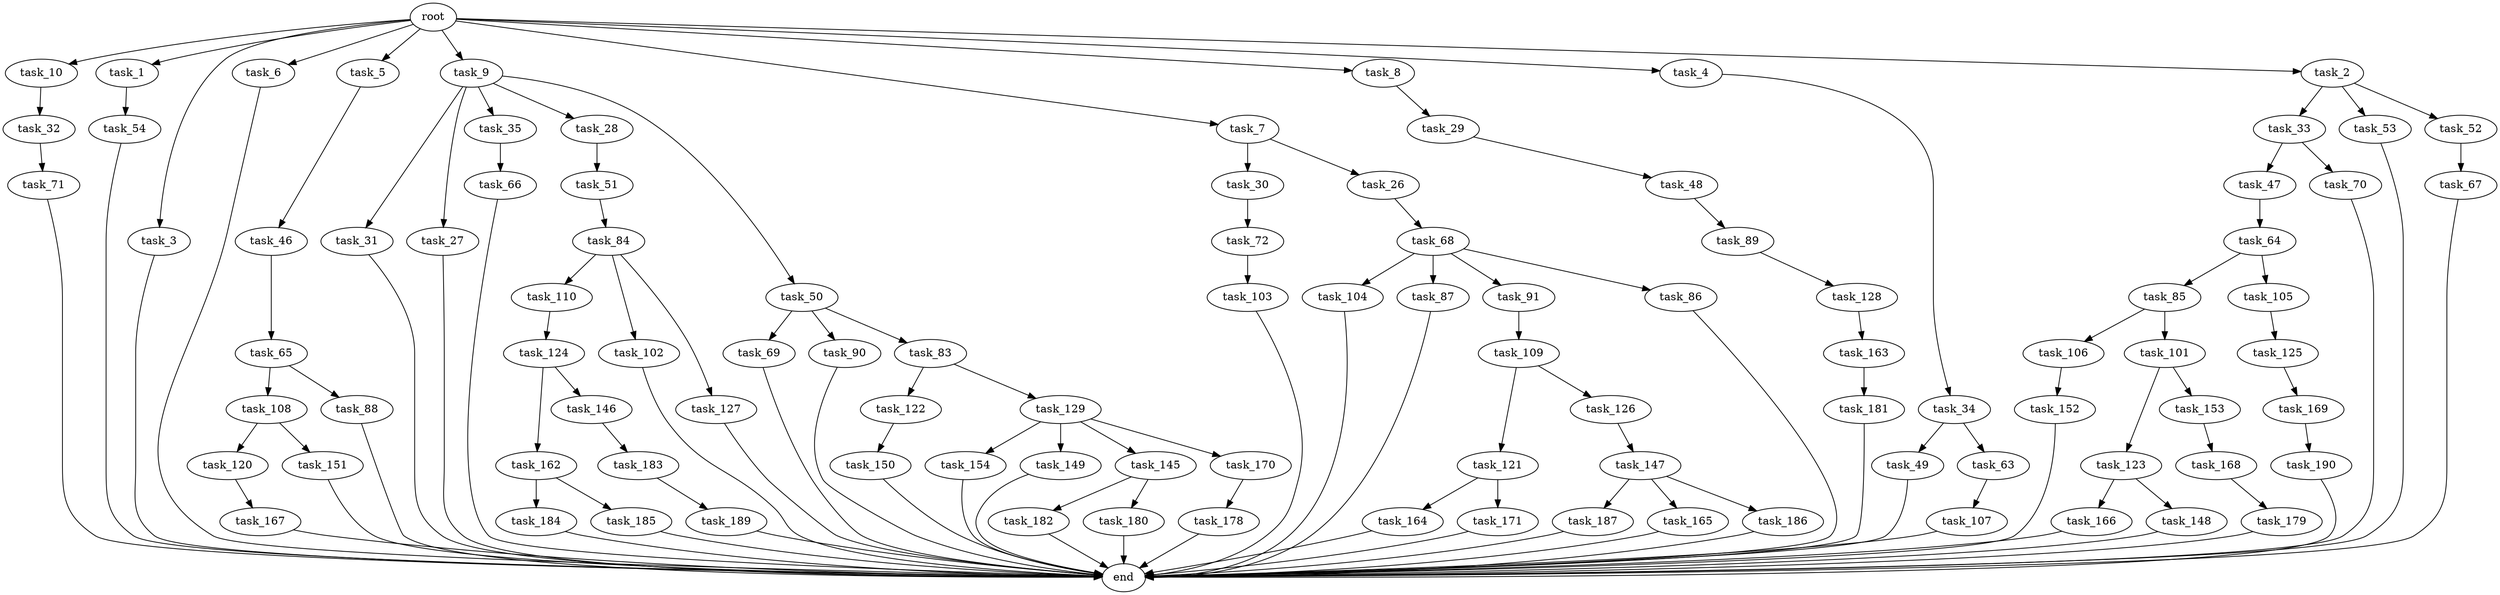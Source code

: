 digraph G {
  task_110 [size="137438953472.000000"];
  task_31 [size="309237645312.000000"];
  task_33 [size="77309411328.000000"];
  task_147 [size="420906795008.000000"];
  task_47 [size="77309411328.000000"];
  task_187 [size="309237645312.000000"];
  task_167 [size="858993459200.000000"];
  task_106 [size="858993459200.000000"];
  task_101 [size="858993459200.000000"];
  task_102 [size="137438953472.000000"];
  task_165 [size="309237645312.000000"];
  task_32 [size="549755813888.000000"];
  task_123 [size="309237645312.000000"];
  task_30 [size="420906795008.000000"];
  task_10 [size="1024.000000"];
  task_169 [size="695784701952.000000"];
  end [size="0.000000"];
  task_27 [size="309237645312.000000"];
  task_164 [size="695784701952.000000"];
  task_104 [size="695784701952.000000"];
  task_154 [size="137438953472.000000"];
  task_70 [size="77309411328.000000"];
  task_53 [size="77309411328.000000"];
  task_122 [size="858993459200.000000"];
  task_1 [size="1024.000000"];
  task_66 [size="309237645312.000000"];
  task_152 [size="214748364800.000000"];
  task_3 [size="1024.000000"];
  task_6 [size="1024.000000"];
  task_85 [size="309237645312.000000"];
  task_26 [size="420906795008.000000"];
  task_5 [size="1024.000000"];
  task_149 [size="137438953472.000000"];
  task_145 [size="137438953472.000000"];
  task_166 [size="34359738368.000000"];
  task_183 [size="214748364800.000000"];
  task_87 [size="695784701952.000000"];
  task_162 [size="214748364800.000000"];
  task_146 [size="214748364800.000000"];
  task_34 [size="137438953472.000000"];
  task_51 [size="77309411328.000000"];
  task_9 [size="1024.000000"];
  task_68 [size="858993459200.000000"];
  task_67 [size="137438953472.000000"];
  task_29 [size="858993459200.000000"];
  task_182 [size="858993459200.000000"];
  task_179 [size="309237645312.000000"];
  task_89 [size="420906795008.000000"];
  task_109 [size="549755813888.000000"];
  task_64 [size="695784701952.000000"];
  task_35 [size="309237645312.000000"];
  task_180 [size="858993459200.000000"];
  task_108 [size="77309411328.000000"];
  task_120 [size="858993459200.000000"];
  task_171 [size="695784701952.000000"];
  task_69 [size="858993459200.000000"];
  task_46 [size="549755813888.000000"];
  task_186 [size="309237645312.000000"];
  task_121 [size="420906795008.000000"];
  task_90 [size="858993459200.000000"];
  task_28 [size="309237645312.000000"];
  task_91 [size="695784701952.000000"];
  task_125 [size="549755813888.000000"];
  task_151 [size="858993459200.000000"];
  task_189 [size="214748364800.000000"];
  task_129 [size="858993459200.000000"];
  task_72 [size="858993459200.000000"];
  task_107 [size="549755813888.000000"];
  task_84 [size="420906795008.000000"];
  task_88 [size="77309411328.000000"];
  task_48 [size="549755813888.000000"];
  task_184 [size="309237645312.000000"];
  task_126 [size="420906795008.000000"];
  task_7 [size="1024.000000"];
  task_50 [size="309237645312.000000"];
  task_103 [size="549755813888.000000"];
  task_150 [size="137438953472.000000"];
  task_8 [size="1024.000000"];
  task_128 [size="137438953472.000000"];
  root [size="0.000000"];
  task_49 [size="695784701952.000000"];
  task_127 [size="137438953472.000000"];
  task_124 [size="309237645312.000000"];
  task_86 [size="695784701952.000000"];
  task_168 [size="137438953472.000000"];
  task_163 [size="549755813888.000000"];
  task_181 [size="77309411328.000000"];
  task_148 [size="34359738368.000000"];
  task_170 [size="137438953472.000000"];
  task_52 [size="77309411328.000000"];
  task_105 [size="309237645312.000000"];
  task_4 [size="1024.000000"];
  task_153 [size="309237645312.000000"];
  task_83 [size="858993459200.000000"];
  task_63 [size="695784701952.000000"];
  task_190 [size="549755813888.000000"];
  task_185 [size="309237645312.000000"];
  task_71 [size="77309411328.000000"];
  task_2 [size="1024.000000"];
  task_178 [size="420906795008.000000"];
  task_54 [size="549755813888.000000"];
  task_65 [size="695784701952.000000"];

  task_110 -> task_124 [size="301989888.000000"];
  task_31 -> end [size="1.000000"];
  task_33 -> task_70 [size="75497472.000000"];
  task_33 -> task_47 [size="75497472.000000"];
  task_147 -> task_165 [size="301989888.000000"];
  task_147 -> task_187 [size="301989888.000000"];
  task_147 -> task_186 [size="301989888.000000"];
  task_47 -> task_64 [size="679477248.000000"];
  task_187 -> end [size="1.000000"];
  task_167 -> end [size="1.000000"];
  task_106 -> task_152 [size="209715200.000000"];
  task_101 -> task_153 [size="301989888.000000"];
  task_101 -> task_123 [size="301989888.000000"];
  task_102 -> end [size="1.000000"];
  task_165 -> end [size="1.000000"];
  task_32 -> task_71 [size="75497472.000000"];
  task_123 -> task_166 [size="33554432.000000"];
  task_123 -> task_148 [size="33554432.000000"];
  task_30 -> task_72 [size="838860800.000000"];
  task_10 -> task_32 [size="536870912.000000"];
  task_169 -> task_190 [size="536870912.000000"];
  task_27 -> end [size="1.000000"];
  task_164 -> end [size="1.000000"];
  task_104 -> end [size="1.000000"];
  task_154 -> end [size="1.000000"];
  task_70 -> end [size="1.000000"];
  task_53 -> end [size="1.000000"];
  task_122 -> task_150 [size="134217728.000000"];
  task_1 -> task_54 [size="536870912.000000"];
  task_66 -> end [size="1.000000"];
  task_152 -> end [size="1.000000"];
  task_3 -> end [size="1.000000"];
  task_6 -> end [size="1.000000"];
  task_85 -> task_106 [size="838860800.000000"];
  task_85 -> task_101 [size="838860800.000000"];
  task_26 -> task_68 [size="838860800.000000"];
  task_5 -> task_46 [size="536870912.000000"];
  task_149 -> end [size="1.000000"];
  task_145 -> task_180 [size="838860800.000000"];
  task_145 -> task_182 [size="838860800.000000"];
  task_166 -> end [size="1.000000"];
  task_183 -> task_189 [size="209715200.000000"];
  task_87 -> end [size="1.000000"];
  task_162 -> task_184 [size="301989888.000000"];
  task_162 -> task_185 [size="301989888.000000"];
  task_146 -> task_183 [size="209715200.000000"];
  task_34 -> task_49 [size="679477248.000000"];
  task_34 -> task_63 [size="679477248.000000"];
  task_51 -> task_84 [size="411041792.000000"];
  task_9 -> task_27 [size="301989888.000000"];
  task_9 -> task_35 [size="301989888.000000"];
  task_9 -> task_28 [size="301989888.000000"];
  task_9 -> task_50 [size="301989888.000000"];
  task_9 -> task_31 [size="301989888.000000"];
  task_68 -> task_86 [size="679477248.000000"];
  task_68 -> task_87 [size="679477248.000000"];
  task_68 -> task_91 [size="679477248.000000"];
  task_68 -> task_104 [size="679477248.000000"];
  task_67 -> end [size="1.000000"];
  task_29 -> task_48 [size="536870912.000000"];
  task_182 -> end [size="1.000000"];
  task_179 -> end [size="1.000000"];
  task_89 -> task_128 [size="134217728.000000"];
  task_109 -> task_121 [size="411041792.000000"];
  task_109 -> task_126 [size="411041792.000000"];
  task_64 -> task_85 [size="301989888.000000"];
  task_64 -> task_105 [size="301989888.000000"];
  task_35 -> task_66 [size="301989888.000000"];
  task_180 -> end [size="1.000000"];
  task_108 -> task_151 [size="838860800.000000"];
  task_108 -> task_120 [size="838860800.000000"];
  task_120 -> task_167 [size="838860800.000000"];
  task_171 -> end [size="1.000000"];
  task_69 -> end [size="1.000000"];
  task_46 -> task_65 [size="679477248.000000"];
  task_186 -> end [size="1.000000"];
  task_121 -> task_171 [size="679477248.000000"];
  task_121 -> task_164 [size="679477248.000000"];
  task_90 -> end [size="1.000000"];
  task_28 -> task_51 [size="75497472.000000"];
  task_91 -> task_109 [size="536870912.000000"];
  task_125 -> task_169 [size="679477248.000000"];
  task_151 -> end [size="1.000000"];
  task_189 -> end [size="1.000000"];
  task_129 -> task_145 [size="134217728.000000"];
  task_129 -> task_154 [size="134217728.000000"];
  task_129 -> task_149 [size="134217728.000000"];
  task_129 -> task_170 [size="134217728.000000"];
  task_72 -> task_103 [size="536870912.000000"];
  task_107 -> end [size="1.000000"];
  task_84 -> task_110 [size="134217728.000000"];
  task_84 -> task_127 [size="134217728.000000"];
  task_84 -> task_102 [size="134217728.000000"];
  task_88 -> end [size="1.000000"];
  task_48 -> task_89 [size="411041792.000000"];
  task_184 -> end [size="1.000000"];
  task_126 -> task_147 [size="411041792.000000"];
  task_7 -> task_26 [size="411041792.000000"];
  task_7 -> task_30 [size="411041792.000000"];
  task_50 -> task_90 [size="838860800.000000"];
  task_50 -> task_83 [size="838860800.000000"];
  task_50 -> task_69 [size="838860800.000000"];
  task_103 -> end [size="1.000000"];
  task_150 -> end [size="1.000000"];
  task_8 -> task_29 [size="838860800.000000"];
  task_128 -> task_163 [size="536870912.000000"];
  root -> task_9 [size="1.000000"];
  root -> task_5 [size="1.000000"];
  root -> task_7 [size="1.000000"];
  root -> task_10 [size="1.000000"];
  root -> task_2 [size="1.000000"];
  root -> task_1 [size="1.000000"];
  root -> task_8 [size="1.000000"];
  root -> task_4 [size="1.000000"];
  root -> task_3 [size="1.000000"];
  root -> task_6 [size="1.000000"];
  task_49 -> end [size="1.000000"];
  task_127 -> end [size="1.000000"];
  task_124 -> task_162 [size="209715200.000000"];
  task_124 -> task_146 [size="209715200.000000"];
  task_86 -> end [size="1.000000"];
  task_168 -> task_179 [size="301989888.000000"];
  task_163 -> task_181 [size="75497472.000000"];
  task_181 -> end [size="1.000000"];
  task_148 -> end [size="1.000000"];
  task_170 -> task_178 [size="411041792.000000"];
  task_52 -> task_67 [size="134217728.000000"];
  task_105 -> task_125 [size="536870912.000000"];
  task_4 -> task_34 [size="134217728.000000"];
  task_153 -> task_168 [size="134217728.000000"];
  task_83 -> task_122 [size="838860800.000000"];
  task_83 -> task_129 [size="838860800.000000"];
  task_63 -> task_107 [size="536870912.000000"];
  task_190 -> end [size="1.000000"];
  task_185 -> end [size="1.000000"];
  task_71 -> end [size="1.000000"];
  task_2 -> task_33 [size="75497472.000000"];
  task_2 -> task_52 [size="75497472.000000"];
  task_2 -> task_53 [size="75497472.000000"];
  task_178 -> end [size="1.000000"];
  task_54 -> end [size="1.000000"];
  task_65 -> task_88 [size="75497472.000000"];
  task_65 -> task_108 [size="75497472.000000"];
}
